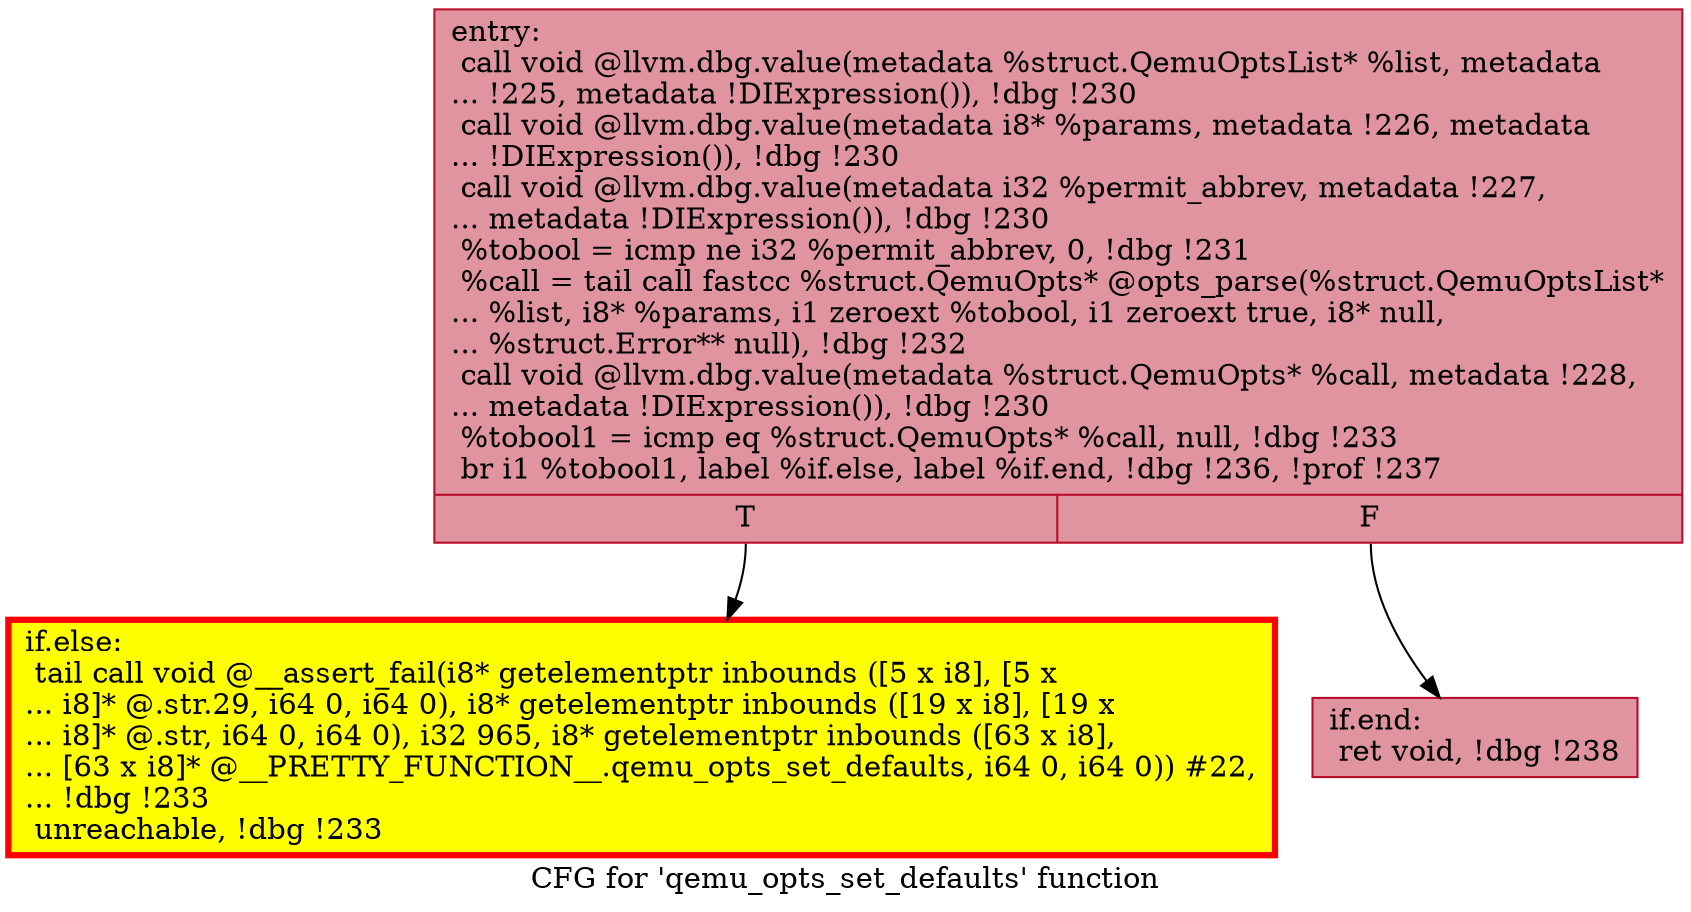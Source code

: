 digraph "CFG for 'qemu_opts_set_defaults' function" {
	label="CFG for 'qemu_opts_set_defaults' function";

	Node0x55ef4226b850 [shape=record,color="#b70d28ff", style=filled, fillcolor="#b70d2870",label="{entry:\l  call void @llvm.dbg.value(metadata %struct.QemuOptsList* %list, metadata\l... !225, metadata !DIExpression()), !dbg !230\l  call void @llvm.dbg.value(metadata i8* %params, metadata !226, metadata\l... !DIExpression()), !dbg !230\l  call void @llvm.dbg.value(metadata i32 %permit_abbrev, metadata !227,\l... metadata !DIExpression()), !dbg !230\l  %tobool = icmp ne i32 %permit_abbrev, 0, !dbg !231\l  %call = tail call fastcc %struct.QemuOpts* @opts_parse(%struct.QemuOptsList*\l... %list, i8* %params, i1 zeroext %tobool, i1 zeroext true, i8* null,\l... %struct.Error** null), !dbg !232\l  call void @llvm.dbg.value(metadata %struct.QemuOpts* %call, metadata !228,\l... metadata !DIExpression()), !dbg !230\l  %tobool1 = icmp eq %struct.QemuOpts* %call, null, !dbg !233\l  br i1 %tobool1, label %if.else, label %if.end, !dbg !236, !prof !237\l|{<s0>T|<s1>F}}"];
	Node0x55ef4226b850:s0 -> Node0x55ef4226f460;
	Node0x55ef4226b850:s1 -> Node0x55ef4226f3f0;
	Node0x55ef4226f460 [shape=record,penwidth=3.0, style="filled", color="red", fillcolor="yellow",label="{if.else:                                          \l  tail call void @__assert_fail(i8* getelementptr inbounds ([5 x i8], [5 x\l... i8]* @.str.29, i64 0, i64 0), i8* getelementptr inbounds ([19 x i8], [19 x\l... i8]* @.str, i64 0, i64 0), i32 965, i8* getelementptr inbounds ([63 x i8],\l... [63 x i8]* @__PRETTY_FUNCTION__.qemu_opts_set_defaults, i64 0, i64 0)) #22,\l... !dbg !233\l  unreachable, !dbg !233\l}"];
	Node0x55ef4226f3f0 [shape=record,color="#b70d28ff", style=filled, fillcolor="#b70d2870",label="{if.end:                                           \l  ret void, !dbg !238\l}"];
}
